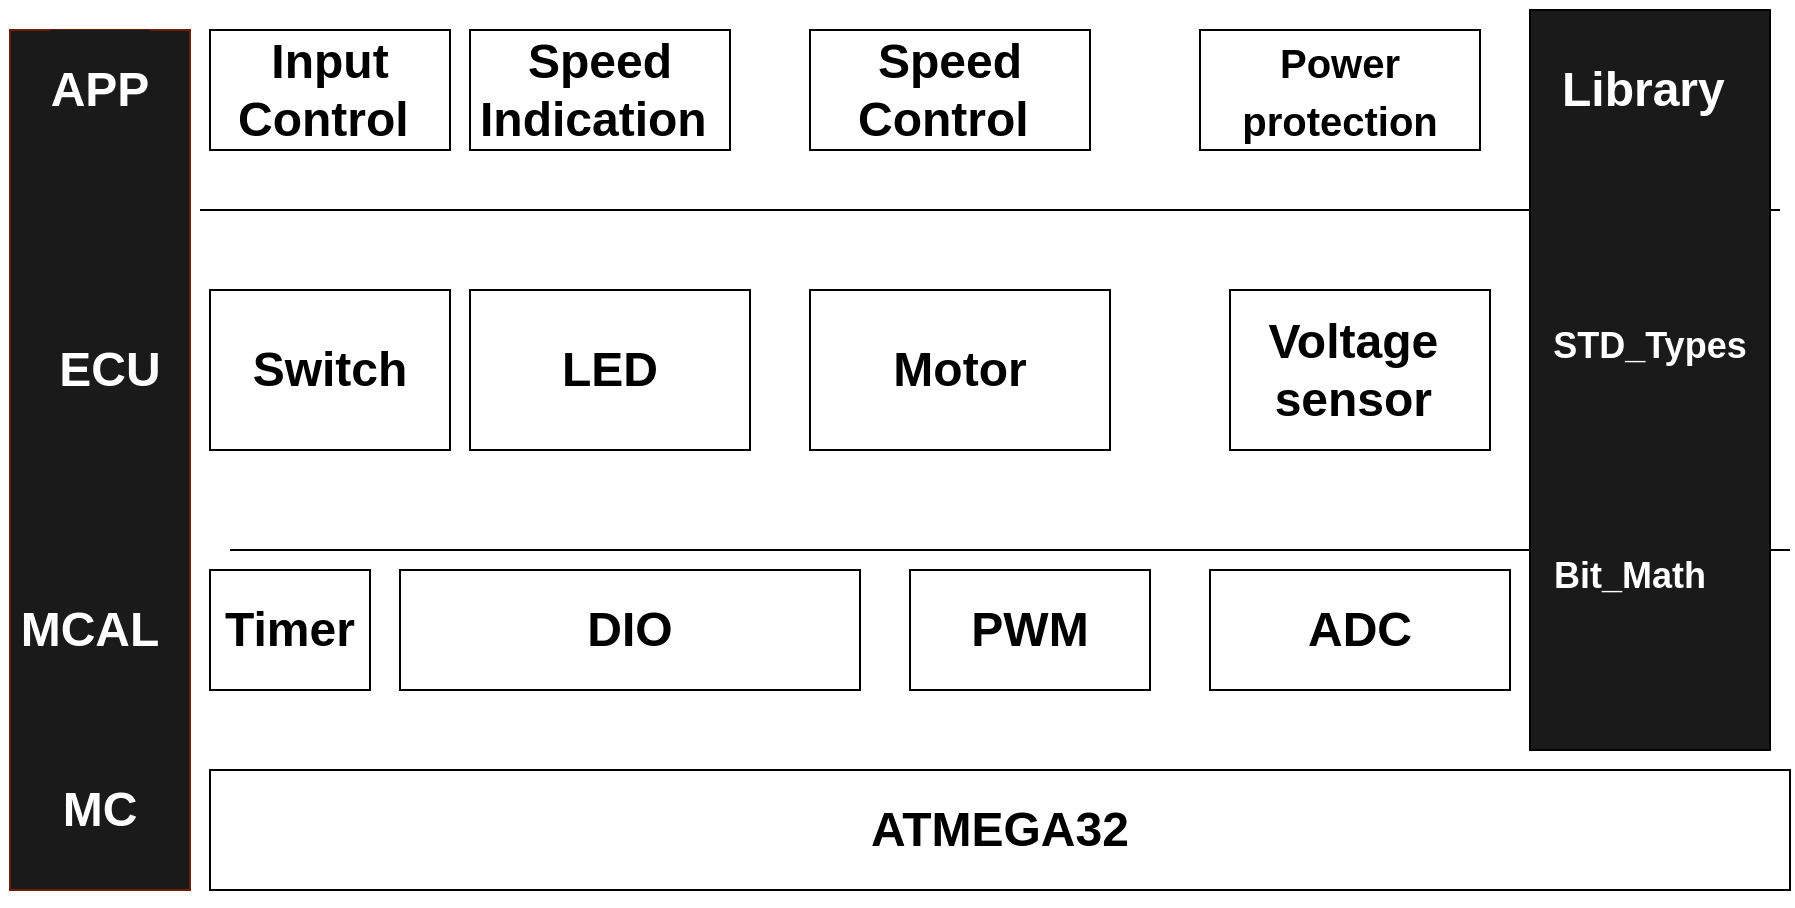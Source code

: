 <mxfile version="12.8.1" type="device"><diagram id="KxRH3n2v1nyCQNLvEWpg" name="Page-1"><mxGraphModel dx="2153" dy="700" grid="1" gridSize="10" guides="1" tooltips="1" connect="1" arrows="1" fold="1" page="1" pageScale="1" pageWidth="850" pageHeight="1100" math="0" shadow="0"><root><mxCell id="0"/><mxCell id="1" parent="0"/><mxCell id="KjHLH48SYOfNdJ-GSGVb-1" value="&lt;h1&gt;DIO&lt;/h1&gt;" style="rounded=0;whiteSpace=wrap;html=1;" parent="1" vertex="1"><mxGeometry x="165" y="300" width="230" height="60" as="geometry"/></mxCell><mxCell id="KjHLH48SYOfNdJ-GSGVb-2" value="&lt;h1&gt;PWM&lt;/h1&gt;" style="rounded=0;whiteSpace=wrap;html=1;" parent="1" vertex="1"><mxGeometry x="420" y="300" width="120" height="60" as="geometry"/></mxCell><mxCell id="KjHLH48SYOfNdJ-GSGVb-4" value="&lt;h1&gt;ADC&lt;/h1&gt;" style="rounded=0;whiteSpace=wrap;html=1;" parent="1" vertex="1"><mxGeometry x="570" y="300" width="150" height="60" as="geometry"/></mxCell><mxCell id="KjHLH48SYOfNdJ-GSGVb-6" value="&lt;h1&gt;Switch&lt;/h1&gt;" style="rounded=0;whiteSpace=wrap;html=1;" parent="1" vertex="1"><mxGeometry x="70" y="160" width="120" height="80" as="geometry"/></mxCell><mxCell id="KjHLH48SYOfNdJ-GSGVb-7" value="&lt;h1&gt;Motor&lt;/h1&gt;" style="rounded=0;whiteSpace=wrap;html=1;" parent="1" vertex="1"><mxGeometry x="370" y="160" width="150" height="80" as="geometry"/></mxCell><mxCell id="KjHLH48SYOfNdJ-GSGVb-8" value="&lt;h1&gt;LED&lt;/h1&gt;" style="rounded=0;whiteSpace=wrap;html=1;" parent="1" vertex="1"><mxGeometry x="200" y="160" width="140" height="80" as="geometry"/></mxCell><mxCell id="KjHLH48SYOfNdJ-GSGVb-9" value="&lt;h1&gt;Voltage&amp;nbsp; sensor&amp;nbsp;&lt;/h1&gt;" style="rounded=0;whiteSpace=wrap;html=1;" parent="1" vertex="1"><mxGeometry x="580" y="160" width="130" height="80" as="geometry"/></mxCell><mxCell id="KjHLH48SYOfNdJ-GSGVb-11" value="&lt;h1&gt;ATMEGA32&lt;/h1&gt;" style="rounded=0;whiteSpace=wrap;html=1;" parent="1" vertex="1"><mxGeometry x="70" y="400" width="790" height="60" as="geometry"/></mxCell><mxCell id="KjHLH48SYOfNdJ-GSGVb-12" value="&lt;h1&gt;Input Control&amp;nbsp;&lt;/h1&gt;" style="rounded=0;whiteSpace=wrap;html=1;" parent="1" vertex="1"><mxGeometry x="70" y="30" width="120" height="60" as="geometry"/></mxCell><mxCell id="KjHLH48SYOfNdJ-GSGVb-13" value="&lt;h1&gt;&lt;font style=&quot;font-size: 24px&quot;&gt;Speed Control&amp;nbsp;&lt;/font&gt;&lt;/h1&gt;" style="rounded=0;whiteSpace=wrap;html=1;" parent="1" vertex="1"><mxGeometry x="370" y="30" width="140" height="60" as="geometry"/></mxCell><mxCell id="KjHLH48SYOfNdJ-GSGVb-14" value="&lt;h1&gt;&lt;font style=&quot;font-size: 20px&quot;&gt;Power protection&lt;/font&gt;&lt;/h1&gt;" style="rounded=0;whiteSpace=wrap;html=1;" parent="1" vertex="1"><mxGeometry x="565" y="30" width="140" height="60" as="geometry"/></mxCell><mxCell id="KjHLH48SYOfNdJ-GSGVb-17" value="&lt;h1&gt;Timer&lt;/h1&gt;" style="rounded=0;whiteSpace=wrap;html=1;" parent="1" vertex="1"><mxGeometry x="70" y="300" width="80" height="60" as="geometry"/></mxCell><mxCell id="KjHLH48SYOfNdJ-GSGVb-18" value="" style="rounded=0;whiteSpace=wrap;html=1;" parent="1" vertex="1"><mxGeometry x="-30" y="30" width="90" height="430" as="geometry"/></mxCell><mxCell id="KjHLH48SYOfNdJ-GSGVb-20" value="&lt;h1&gt;ECUA&lt;/h1&gt;" style="text;html=1;strokeColor=none;fillColor=none;align=center;verticalAlign=middle;whiteSpace=wrap;rounded=0;" parent="1" vertex="1"><mxGeometry x="-10" y="190" width="40" height="20" as="geometry"/></mxCell><mxCell id="KjHLH48SYOfNdJ-GSGVb-24" value="&lt;h1&gt;MCAL&lt;/h1&gt;" style="text;html=1;align=center;" parent="1" vertex="1"><mxGeometry x="-20" y="300" width="60" height="35" as="geometry"/></mxCell><mxCell id="KjHLH48SYOfNdJ-GSGVb-25" value="&lt;h1&gt;MC&lt;/h1&gt;" style="text;html=1;align=left;" parent="1" vertex="1"><mxGeometry x="-10" y="400" width="60" height="30" as="geometry"/></mxCell><mxCell id="KjHLH48SYOfNdJ-GSGVb-32" value="" style="rounded=0;whiteSpace=wrap;html=1;fillColor=#1A1A1A;strokeColor=#6D1F00;fontColor=#ffffff;" parent="1" vertex="1"><mxGeometry x="-30" y="30" width="90" height="430" as="geometry"/></mxCell><mxCell id="KjHLH48SYOfNdJ-GSGVb-33" value="&lt;h1&gt;APP&lt;/h1&gt;" style="text;html=1;align=center;verticalAlign=middle;whiteSpace=wrap;rounded=0;fillColor=none;labelBackgroundColor=#1A1A1A;fontColor=#FFFFFF;" parent="1" vertex="1"><mxGeometry x="-30" y="30" width="90" height="60" as="geometry"/></mxCell><mxCell id="KjHLH48SYOfNdJ-GSGVb-34" value="&lt;h1&gt;ECU&lt;/h1&gt;" style="text;html=1;align=center;verticalAlign=middle;whiteSpace=wrap;rounded=0;fillColor=none;labelBackgroundColor=#1A1A1A;fontColor=#FFFFFF;" parent="1" vertex="1"><mxGeometry x="-25" y="170" width="90" height="60" as="geometry"/></mxCell><mxCell id="KjHLH48SYOfNdJ-GSGVb-35" value="&lt;h1&gt;MCAL&lt;/h1&gt;" style="text;html=1;align=center;verticalAlign=middle;whiteSpace=wrap;rounded=0;fillColor=none;labelBackgroundColor=#1A1A1A;fontColor=#FFFFFF;" parent="1" vertex="1"><mxGeometry x="-35" y="300" width="90" height="60" as="geometry"/></mxCell><mxCell id="KjHLH48SYOfNdJ-GSGVb-36" value="&lt;h1&gt;MC&lt;/h1&gt;" style="text;html=1;align=center;verticalAlign=middle;whiteSpace=wrap;rounded=0;fillColor=none;labelBackgroundColor=#1A1A1A;fontColor=#FFFFFF;" parent="1" vertex="1"><mxGeometry x="-30" y="390" width="90" height="60" as="geometry"/></mxCell><mxCell id="KjHLH48SYOfNdJ-GSGVb-38" value="" style="endArrow=none;html=1;fontColor=#FFFFFF;" parent="1" edge="1"><mxGeometry width="50" height="50" relative="1" as="geometry"><mxPoint x="65" y="120" as="sourcePoint"/><mxPoint x="855" y="120" as="targetPoint"/></mxGeometry></mxCell><mxCell id="KjHLH48SYOfNdJ-GSGVb-39" value="" style="endArrow=none;html=1;fontColor=#FFFFFF;" parent="1" edge="1"><mxGeometry width="50" height="50" relative="1" as="geometry"><mxPoint x="80" y="290" as="sourcePoint"/><mxPoint x="860" y="290" as="targetPoint"/></mxGeometry></mxCell><mxCell id="iQo9YwDbS87kILhPDMfu-9" value="&lt;h1&gt;&lt;font style=&quot;font-size: 24px&quot;&gt;Speed Indication&amp;nbsp;&lt;/font&gt;&lt;/h1&gt;" style="rounded=0;whiteSpace=wrap;html=1;" vertex="1" parent="1"><mxGeometry x="200" y="30" width="130" height="60" as="geometry"/></mxCell><mxCell id="iQo9YwDbS87kILhPDMfu-11" value="" style="rounded=0;whiteSpace=wrap;html=1;fillColor=#1A1A1A;" vertex="1" parent="1"><mxGeometry x="730" y="20" width="120" height="370" as="geometry"/></mxCell><mxCell id="iQo9YwDbS87kILhPDMfu-12" value="&lt;h1&gt;Library&amp;nbsp;&lt;/h1&gt;" style="text;html=1;strokeColor=none;fillColor=none;align=center;verticalAlign=middle;whiteSpace=wrap;rounded=0;fontColor=#FFFFFF;labelBackgroundColor=#1A1A1A;" vertex="1" parent="1"><mxGeometry x="740" y="25" width="100" height="70" as="geometry"/></mxCell><mxCell id="iQo9YwDbS87kILhPDMfu-13" value="&lt;h2&gt;STD_Types&lt;/h2&gt;" style="text;html=1;strokeColor=none;fillColor=none;align=center;verticalAlign=middle;whiteSpace=wrap;rounded=0;fontColor=#FFFFFF;labelBackgroundColor=#1A1A1A;" vertex="1" parent="1"><mxGeometry x="740" y="165" width="100" height="45" as="geometry"/></mxCell><mxCell id="iQo9YwDbS87kILhPDMfu-14" value="&lt;h2&gt;Bit_Math&lt;/h2&gt;" style="text;html=1;strokeColor=none;fillColor=none;align=center;verticalAlign=middle;whiteSpace=wrap;rounded=0;fontColor=#FFFFFF;labelBackgroundColor=#1A1A1A;" vertex="1" parent="1"><mxGeometry x="730" y="280" width="100" height="45" as="geometry"/></mxCell></root></mxGraphModel></diagram></mxfile>